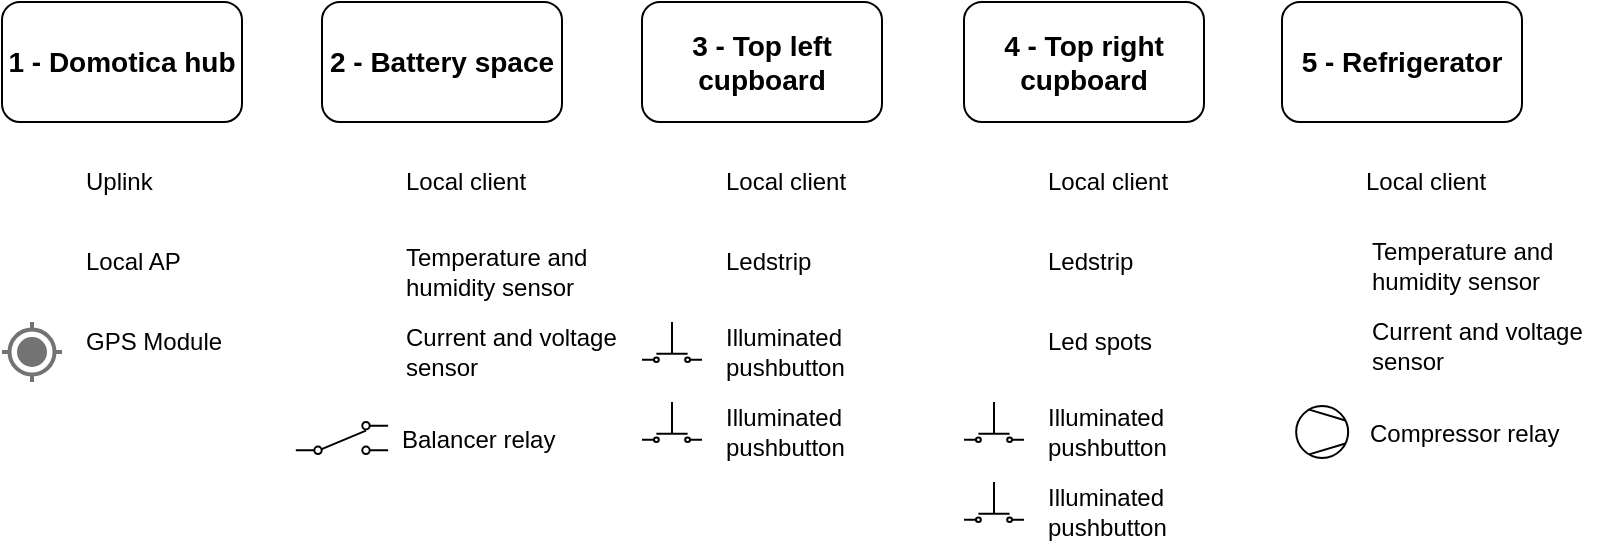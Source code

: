 <mxfile>
    <diagram id="c3HulzmsumwLP3YGqqfk" name="Page-1">
        <mxGraphModel dx="884" dy="413" grid="1" gridSize="10" guides="1" tooltips="1" connect="1" arrows="1" fold="1" page="1" pageScale="1" pageWidth="1169" pageHeight="827" math="0" shadow="0">
            <root>
                <mxCell id="0"/>
                <mxCell id="1" parent="0"/>
                <mxCell id="hmPDMSKpX-r3w1oSs784-1" value="&lt;b style=&quot;font-size: 14px&quot;&gt;2 - Battery space&lt;/b&gt;" style="rounded=1;whiteSpace=wrap;html=1;fontSize=14;" parent="1" vertex="1">
                    <mxGeometry x="200" y="40" width="120" height="60" as="geometry"/>
                </mxCell>
                <mxCell id="hmPDMSKpX-r3w1oSs784-2" value="&lt;b style=&quot;font-size: 14px&quot;&gt;3 - Top left cupboard&lt;/b&gt;" style="rounded=1;whiteSpace=wrap;html=1;fontSize=14;" parent="1" vertex="1">
                    <mxGeometry x="360" y="40" width="120" height="60" as="geometry"/>
                </mxCell>
                <mxCell id="hmPDMSKpX-r3w1oSs784-3" value="&lt;b style=&quot;font-size: 14px&quot;&gt;4 - Top right cupboard&lt;/b&gt;" style="rounded=1;whiteSpace=wrap;html=1;fontSize=14;" parent="1" vertex="1">
                    <mxGeometry x="521" y="40" width="120" height="60" as="geometry"/>
                </mxCell>
                <mxCell id="hmPDMSKpX-r3w1oSs784-4" value="&lt;b style=&quot;font-size: 14px&quot;&gt;1 - Domotica hub&lt;/b&gt;" style="rounded=1;whiteSpace=wrap;html=1;fontSize=14;" parent="1" vertex="1">
                    <mxGeometry x="40" y="40" width="120" height="60" as="geometry"/>
                </mxCell>
                <mxCell id="hmPDMSKpX-r3w1oSs784-5" value="" style="shape=image;html=1;verticalAlign=top;verticalLabelPosition=bottom;labelBackgroundColor=#ffffff;imageAspect=0;aspect=fixed;image=https://cdn2.iconfinder.com/data/icons/rental-icon/240/wifi-128.png" parent="1" vertex="1">
                    <mxGeometry x="40" y="120" width="30" height="30" as="geometry"/>
                </mxCell>
                <mxCell id="hmPDMSKpX-r3w1oSs784-25" value="" style="dashed=0;aspect=fixed;verticalLabelPosition=bottom;verticalAlign=top;align=center;shape=mxgraph.gmdl.gps;strokeColor=#737373;fillColor=#737373;shadow=0;strokeWidth=2;" parent="1" vertex="1">
                    <mxGeometry x="40" y="200" width="30" height="30" as="geometry"/>
                </mxCell>
                <mxCell id="hmPDMSKpX-r3w1oSs784-27" value="" style="shape=image;html=1;verticalAlign=top;verticalLabelPosition=bottom;labelBackgroundColor=#ffffff;imageAspect=0;aspect=fixed;image=https://cdn2.iconfinder.com/data/icons/weather-74/24/weather-25-128.png" parent="1" vertex="1">
                    <mxGeometry x="200" y="160" width="30" height="30" as="geometry"/>
                </mxCell>
                <mxCell id="hmPDMSKpX-r3w1oSs784-28" value="" style="shape=image;html=1;verticalAlign=top;verticalLabelPosition=bottom;labelBackgroundColor=#ffffff;imageAspect=0;aspect=fixed;image=https://cdn2.iconfinder.com/data/icons/ios-7-icons/50/car_battery-128.png" parent="1" vertex="1">
                    <mxGeometry x="200" y="200" width="30" height="30" as="geometry"/>
                </mxCell>
                <mxCell id="hmPDMSKpX-r3w1oSs784-29" value="" style="pointerEvents=1;verticalLabelPosition=bottom;shadow=0;dashed=0;align=center;html=1;verticalAlign=top;shape=mxgraph.electrical.electro-mechanical.pushbutton_make;" parent="1" vertex="1">
                    <mxGeometry x="360" y="200" width="30" height="20" as="geometry"/>
                </mxCell>
                <mxCell id="hmPDMSKpX-r3w1oSs784-35" value="" style="shape=image;html=1;verticalAlign=top;verticalLabelPosition=bottom;labelBackgroundColor=#ffffff;imageAspect=0;aspect=fixed;image=https://cdn2.iconfinder.com/data/icons/electronic-13/480/6-electronic-led-icon-2-128.png" parent="1" vertex="1">
                    <mxGeometry x="360" y="160" width="30" height="30" as="geometry"/>
                </mxCell>
                <mxCell id="hmPDMSKpX-r3w1oSs784-36" value="" style="shape=image;html=1;verticalAlign=top;verticalLabelPosition=bottom;labelBackgroundColor=#ffffff;imageAspect=0;aspect=fixed;image=https://cdn2.iconfinder.com/data/icons/doing-housework-part-1/64/house-09-128.png" parent="1" vertex="1">
                    <mxGeometry x="521" y="200" width="30" height="30" as="geometry"/>
                </mxCell>
                <mxCell id="hmPDMSKpX-r3w1oSs784-38" value="" style="shape=image;html=1;verticalAlign=top;verticalLabelPosition=bottom;labelBackgroundColor=#ffffff;imageAspect=0;aspect=fixed;image=https://cdn2.iconfinder.com/data/icons/rental-icon/240/wifi-128.png" parent="1" vertex="1">
                    <mxGeometry x="40" y="160" width="30" height="30" as="geometry"/>
                </mxCell>
                <mxCell id="hmPDMSKpX-r3w1oSs784-39" value="" style="shape=image;html=1;verticalAlign=top;verticalLabelPosition=bottom;labelBackgroundColor=#ffffff;imageAspect=0;aspect=fixed;image=https://cdn2.iconfinder.com/data/icons/rental-icon/240/wifi-128.png" parent="1" vertex="1">
                    <mxGeometry x="200" y="120" width="30" height="30" as="geometry"/>
                </mxCell>
                <mxCell id="hmPDMSKpX-r3w1oSs784-40" value="" style="shape=image;html=1;verticalAlign=top;verticalLabelPosition=bottom;labelBackgroundColor=#ffffff;imageAspect=0;aspect=fixed;image=https://cdn2.iconfinder.com/data/icons/rental-icon/240/wifi-128.png" parent="1" vertex="1">
                    <mxGeometry x="360" y="120" width="30" height="30" as="geometry"/>
                </mxCell>
                <mxCell id="hmPDMSKpX-r3w1oSs784-41" value="" style="shape=image;html=1;verticalAlign=top;verticalLabelPosition=bottom;labelBackgroundColor=#ffffff;imageAspect=0;aspect=fixed;image=https://cdn2.iconfinder.com/data/icons/rental-icon/240/wifi-128.png" parent="1" vertex="1">
                    <mxGeometry x="521" y="120" width="30" height="30" as="geometry"/>
                </mxCell>
                <mxCell id="2" value="Uplink" style="text;html=1;align=left;verticalAlign=middle;resizable=0;points=[];autosize=1;" parent="1" vertex="1">
                    <mxGeometry x="80" y="120" width="50" height="20" as="geometry"/>
                </mxCell>
                <mxCell id="hmPDMSKpX-r3w1oSs784-42" value="Local AP" style="text;html=1;align=left;verticalAlign=middle;resizable=0;points=[];autosize=1;" parent="1" vertex="1">
                    <mxGeometry x="80" y="160" width="60" height="20" as="geometry"/>
                </mxCell>
                <mxCell id="hmPDMSKpX-r3w1oSs784-43" value="GPS Module" style="text;html=1;align=left;verticalAlign=middle;resizable=0;points=[];autosize=1;" parent="1" vertex="1">
                    <mxGeometry x="80" y="200" width="80" height="20" as="geometry"/>
                </mxCell>
                <mxCell id="hmPDMSKpX-r3w1oSs784-44" value="Local client" style="text;html=1;align=left;verticalAlign=middle;resizable=0;points=[];autosize=1;" parent="1" vertex="1">
                    <mxGeometry x="240" y="120" width="80" height="20" as="geometry"/>
                </mxCell>
                <mxCell id="hmPDMSKpX-r3w1oSs784-45" value="Local client" style="text;html=1;align=left;verticalAlign=middle;resizable=0;points=[];autosize=1;" parent="1" vertex="1">
                    <mxGeometry x="400" y="120" width="80" height="20" as="geometry"/>
                </mxCell>
                <mxCell id="hmPDMSKpX-r3w1oSs784-46" value="Local client" style="text;html=1;align=left;verticalAlign=middle;resizable=0;points=[];autosize=1;" parent="1" vertex="1">
                    <mxGeometry x="561" y="120" width="80" height="20" as="geometry"/>
                </mxCell>
                <mxCell id="hmPDMSKpX-r3w1oSs784-47" value="" style="pointerEvents=1;verticalLabelPosition=bottom;shadow=0;dashed=0;align=center;html=1;verticalAlign=top;shape=mxgraph.electrical.electro-mechanical.pushbutton_make;" parent="1" vertex="1">
                    <mxGeometry x="360" y="240" width="30" height="20" as="geometry"/>
                </mxCell>
                <mxCell id="hmPDMSKpX-r3w1oSs784-48" value="Temperature and&lt;br&gt;humidity sensor" style="text;html=1;align=left;verticalAlign=middle;resizable=0;points=[];autosize=1;" parent="1" vertex="1">
                    <mxGeometry x="240" y="160" width="110" height="30" as="geometry"/>
                </mxCell>
                <mxCell id="hmPDMSKpX-r3w1oSs784-49" value="Current and voltage&lt;br&gt;sensor" style="text;html=1;align=left;verticalAlign=middle;resizable=0;points=[];autosize=1;" parent="1" vertex="1">
                    <mxGeometry x="240" y="200" width="120" height="30" as="geometry"/>
                </mxCell>
                <mxCell id="hmPDMSKpX-r3w1oSs784-50" value="Ledstrip" style="text;html=1;align=left;verticalAlign=middle;resizable=0;points=[];autosize=1;" parent="1" vertex="1">
                    <mxGeometry x="400" y="160" width="60" height="20" as="geometry"/>
                </mxCell>
                <mxCell id="hmPDMSKpX-r3w1oSs784-51" value="Illuminated&lt;br&gt;pushbutton&amp;nbsp;" style="text;html=1;align=left;verticalAlign=middle;resizable=0;points=[];autosize=1;" parent="1" vertex="1">
                    <mxGeometry x="400" y="200" width="80" height="30" as="geometry"/>
                </mxCell>
                <mxCell id="hmPDMSKpX-r3w1oSs784-53" value="Illuminated&lt;br&gt;pushbutton&amp;nbsp;" style="text;html=1;align=left;verticalAlign=middle;resizable=0;points=[];autosize=1;" parent="1" vertex="1">
                    <mxGeometry x="400" y="240" width="80" height="30" as="geometry"/>
                </mxCell>
                <mxCell id="hmPDMSKpX-r3w1oSs784-54" value="" style="pointerEvents=1;verticalLabelPosition=bottom;shadow=0;dashed=0;align=center;html=1;verticalAlign=top;shape=mxgraph.electrical.electro-mechanical.pushbutton_make;" parent="1" vertex="1">
                    <mxGeometry x="521" y="240" width="30" height="20" as="geometry"/>
                </mxCell>
                <mxCell id="hmPDMSKpX-r3w1oSs784-55" value="" style="shape=image;html=1;verticalAlign=top;verticalLabelPosition=bottom;labelBackgroundColor=#ffffff;imageAspect=0;aspect=fixed;image=https://cdn2.iconfinder.com/data/icons/electronic-13/480/6-electronic-led-icon-2-128.png" parent="1" vertex="1">
                    <mxGeometry x="521" y="160" width="30" height="30" as="geometry"/>
                </mxCell>
                <mxCell id="hmPDMSKpX-r3w1oSs784-56" value="" style="pointerEvents=1;verticalLabelPosition=bottom;shadow=0;dashed=0;align=center;html=1;verticalAlign=top;shape=mxgraph.electrical.electro-mechanical.pushbutton_make;" parent="1" vertex="1">
                    <mxGeometry x="521" y="280" width="30" height="20" as="geometry"/>
                </mxCell>
                <mxCell id="hmPDMSKpX-r3w1oSs784-57" value="Ledstrip" style="text;html=1;align=left;verticalAlign=middle;resizable=0;points=[];autosize=1;" parent="1" vertex="1">
                    <mxGeometry x="561" y="160" width="60" height="20" as="geometry"/>
                </mxCell>
                <mxCell id="hmPDMSKpX-r3w1oSs784-58" value="Illuminated&lt;br&gt;pushbutton&amp;nbsp;" style="text;html=1;align=left;verticalAlign=middle;resizable=0;points=[];autosize=1;" parent="1" vertex="1">
                    <mxGeometry x="561" y="240" width="80" height="30" as="geometry"/>
                </mxCell>
                <mxCell id="hmPDMSKpX-r3w1oSs784-59" value="Illuminated&lt;br&gt;pushbutton&amp;nbsp;" style="text;html=1;align=left;verticalAlign=middle;resizable=0;points=[];autosize=1;" parent="1" vertex="1">
                    <mxGeometry x="561" y="280" width="80" height="30" as="geometry"/>
                </mxCell>
                <mxCell id="hmPDMSKpX-r3w1oSs784-60" value="Led spots" style="text;html=1;align=left;verticalAlign=middle;resizable=0;points=[];autosize=1;" parent="1" vertex="1">
                    <mxGeometry x="561" y="200" width="70" height="20" as="geometry"/>
                </mxCell>
                <mxCell id="3" value="&lt;b style=&quot;font-size: 14px&quot;&gt;5 -&amp;nbsp;&lt;/b&gt;&lt;b&gt;Refrigerator&lt;/b&gt;" style="rounded=1;whiteSpace=wrap;html=1;fontSize=14;" vertex="1" parent="1">
                    <mxGeometry x="680" y="40" width="120" height="60" as="geometry"/>
                </mxCell>
                <mxCell id="5" value="" style="shape=image;html=1;verticalAlign=top;verticalLabelPosition=bottom;labelBackgroundColor=#ffffff;imageAspect=0;aspect=fixed;image=https://cdn2.iconfinder.com/data/icons/rental-icon/240/wifi-128.png" vertex="1" parent="1">
                    <mxGeometry x="680" y="120" width="30" height="30" as="geometry"/>
                </mxCell>
                <mxCell id="6" value="Local client" style="text;html=1;align=left;verticalAlign=middle;resizable=0;points=[];autosize=1;" vertex="1" parent="1">
                    <mxGeometry x="720" y="120" width="80" height="20" as="geometry"/>
                </mxCell>
                <mxCell id="18" value="" style="pointerEvents=1;verticalLabelPosition=bottom;shadow=0;dashed=0;align=center;html=1;verticalAlign=top;shape=mxgraph.electrical.electro-mechanical.2-way_switch;" vertex="1" parent="1">
                    <mxGeometry x="186.92" y="250" width="46.15" height="16" as="geometry"/>
                </mxCell>
                <mxCell id="19" value="Balancer relay" style="text;html=1;align=left;verticalAlign=middle;resizable=0;points=[];autosize=1;" vertex="1" parent="1">
                    <mxGeometry x="238.07" y="249" width="90" height="20" as="geometry"/>
                </mxCell>
                <mxCell id="25" value="" style="shape=image;html=1;verticalAlign=top;verticalLabelPosition=bottom;labelBackgroundColor=#ffffff;imageAspect=0;aspect=fixed;image=https://cdn2.iconfinder.com/data/icons/weather-74/24/weather-25-128.png" vertex="1" parent="1">
                    <mxGeometry x="683.08" y="157" width="30" height="30" as="geometry"/>
                </mxCell>
                <mxCell id="26" value="" style="shape=image;html=1;verticalAlign=top;verticalLabelPosition=bottom;labelBackgroundColor=#ffffff;imageAspect=0;aspect=fixed;image=https://cdn2.iconfinder.com/data/icons/ios-7-icons/50/car_battery-128.png" vertex="1" parent="1">
                    <mxGeometry x="683.08" y="197" width="30" height="30" as="geometry"/>
                </mxCell>
                <mxCell id="27" value="Temperature and&lt;br&gt;humidity sensor" style="text;html=1;align=left;verticalAlign=middle;resizable=0;points=[];autosize=1;" vertex="1" parent="1">
                    <mxGeometry x="723.08" y="157" width="110" height="30" as="geometry"/>
                </mxCell>
                <mxCell id="28" value="Current and voltage&lt;br&gt;sensor" style="text;html=1;align=left;verticalAlign=middle;resizable=0;points=[];autosize=1;" vertex="1" parent="1">
                    <mxGeometry x="723.08" y="197" width="120" height="30" as="geometry"/>
                </mxCell>
                <mxCell id="30" value="Compressor relay" style="text;html=1;align=left;verticalAlign=middle;resizable=0;points=[];autosize=1;" vertex="1" parent="1">
                    <mxGeometry x="722.15" y="246" width="110" height="20" as="geometry"/>
                </mxCell>
                <mxCell id="31" value="" style="shape=mxgraph.pid.compressors_-_iso.compressor,_vacuum_pump;html=1;pointerEvents=1;align=center;verticalLabelPosition=bottom;verticalAlign=top;dashed=0;" vertex="1" parent="1">
                    <mxGeometry x="687.08" y="242" width="26" height="26" as="geometry"/>
                </mxCell>
            </root>
        </mxGraphModel>
    </diagram>
</mxfile>